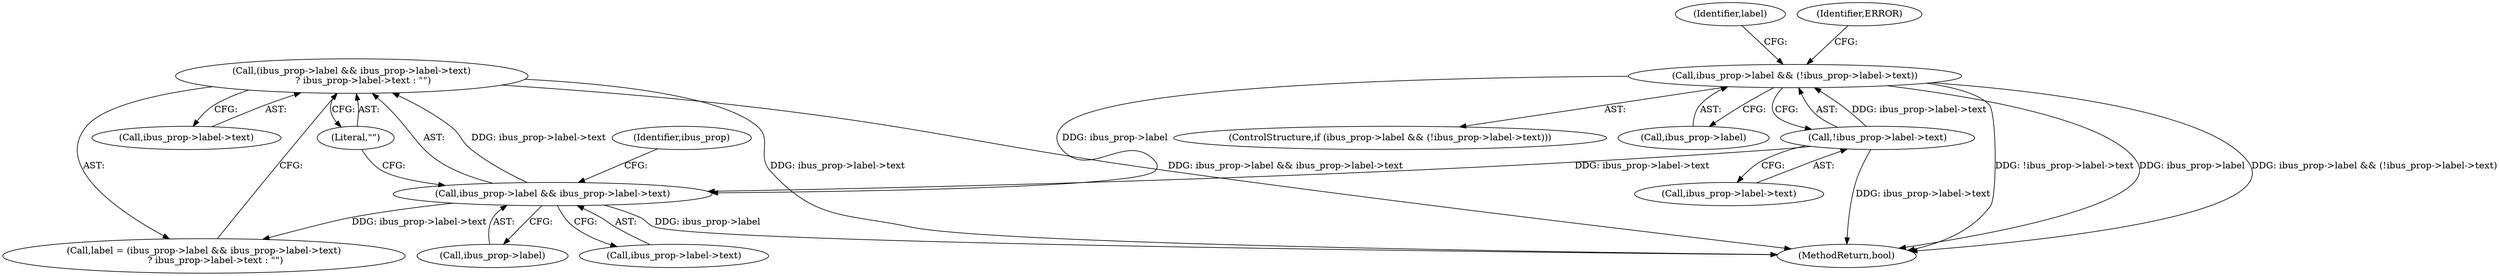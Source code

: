 digraph "0_Chrome_dc7b094a338c6c521f918f478e993f0f74bbea0d_55@pointer" {
"1000301" [label="(Call,(ibus_prop->label && ibus_prop->label->text)\n        ? ibus_prop->label->text : \"\")"];
"1000302" [label="(Call,ibus_prop->label && ibus_prop->label->text)"];
"1000256" [label="(Call,ibus_prop->label && (!ibus_prop->label->text))"];
"1000260" [label="(Call,!ibus_prop->label->text)"];
"1000279" [label="(Identifier,label)"];
"1000303" [label="(Call,ibus_prop->label)"];
"1000255" [label="(ControlStructure,if (ibus_prop->label && (!ibus_prop->label->text)))"];
"1000302" [label="(Call,ibus_prop->label && ibus_prop->label->text)"];
"1000313" [label="(Identifier,ibus_prop)"];
"1000257" [label="(Call,ibus_prop->label)"];
"1000306" [label="(Call,ibus_prop->label->text)"];
"1000256" [label="(Call,ibus_prop->label && (!ibus_prop->label->text))"];
"1000316" [label="(Literal,\"\")"];
"1000269" [label="(Identifier,ERROR)"];
"1000260" [label="(Call,!ibus_prop->label->text)"];
"1000311" [label="(Call,ibus_prop->label->text)"];
"1000299" [label="(Call,label = (ibus_prop->label && ibus_prop->label->text)\n        ? ibus_prop->label->text : \"\")"];
"1000261" [label="(Call,ibus_prop->label->text)"];
"1000338" [label="(MethodReturn,bool)"];
"1000301" [label="(Call,(ibus_prop->label && ibus_prop->label->text)\n        ? ibus_prop->label->text : \"\")"];
"1000301" -> "1000299"  [label="AST: "];
"1000301" -> "1000311"  [label="CFG: "];
"1000301" -> "1000316"  [label="CFG: "];
"1000302" -> "1000301"  [label="AST: "];
"1000311" -> "1000301"  [label="AST: "];
"1000316" -> "1000301"  [label="AST: "];
"1000299" -> "1000301"  [label="CFG: "];
"1000301" -> "1000338"  [label="DDG: ibus_prop->label->text"];
"1000301" -> "1000338"  [label="DDG: ibus_prop->label && ibus_prop->label->text"];
"1000302" -> "1000301"  [label="DDG: ibus_prop->label->text"];
"1000302" -> "1000303"  [label="CFG: "];
"1000302" -> "1000306"  [label="CFG: "];
"1000303" -> "1000302"  [label="AST: "];
"1000306" -> "1000302"  [label="AST: "];
"1000313" -> "1000302"  [label="CFG: "];
"1000316" -> "1000302"  [label="CFG: "];
"1000302" -> "1000338"  [label="DDG: ibus_prop->label"];
"1000302" -> "1000299"  [label="DDG: ibus_prop->label->text"];
"1000256" -> "1000302"  [label="DDG: ibus_prop->label"];
"1000260" -> "1000302"  [label="DDG: ibus_prop->label->text"];
"1000256" -> "1000255"  [label="AST: "];
"1000256" -> "1000257"  [label="CFG: "];
"1000256" -> "1000260"  [label="CFG: "];
"1000257" -> "1000256"  [label="AST: "];
"1000260" -> "1000256"  [label="AST: "];
"1000269" -> "1000256"  [label="CFG: "];
"1000279" -> "1000256"  [label="CFG: "];
"1000256" -> "1000338"  [label="DDG: !ibus_prop->label->text"];
"1000256" -> "1000338"  [label="DDG: ibus_prop->label"];
"1000256" -> "1000338"  [label="DDG: ibus_prop->label && (!ibus_prop->label->text)"];
"1000260" -> "1000256"  [label="DDG: ibus_prop->label->text"];
"1000260" -> "1000261"  [label="CFG: "];
"1000261" -> "1000260"  [label="AST: "];
"1000260" -> "1000338"  [label="DDG: ibus_prop->label->text"];
}
